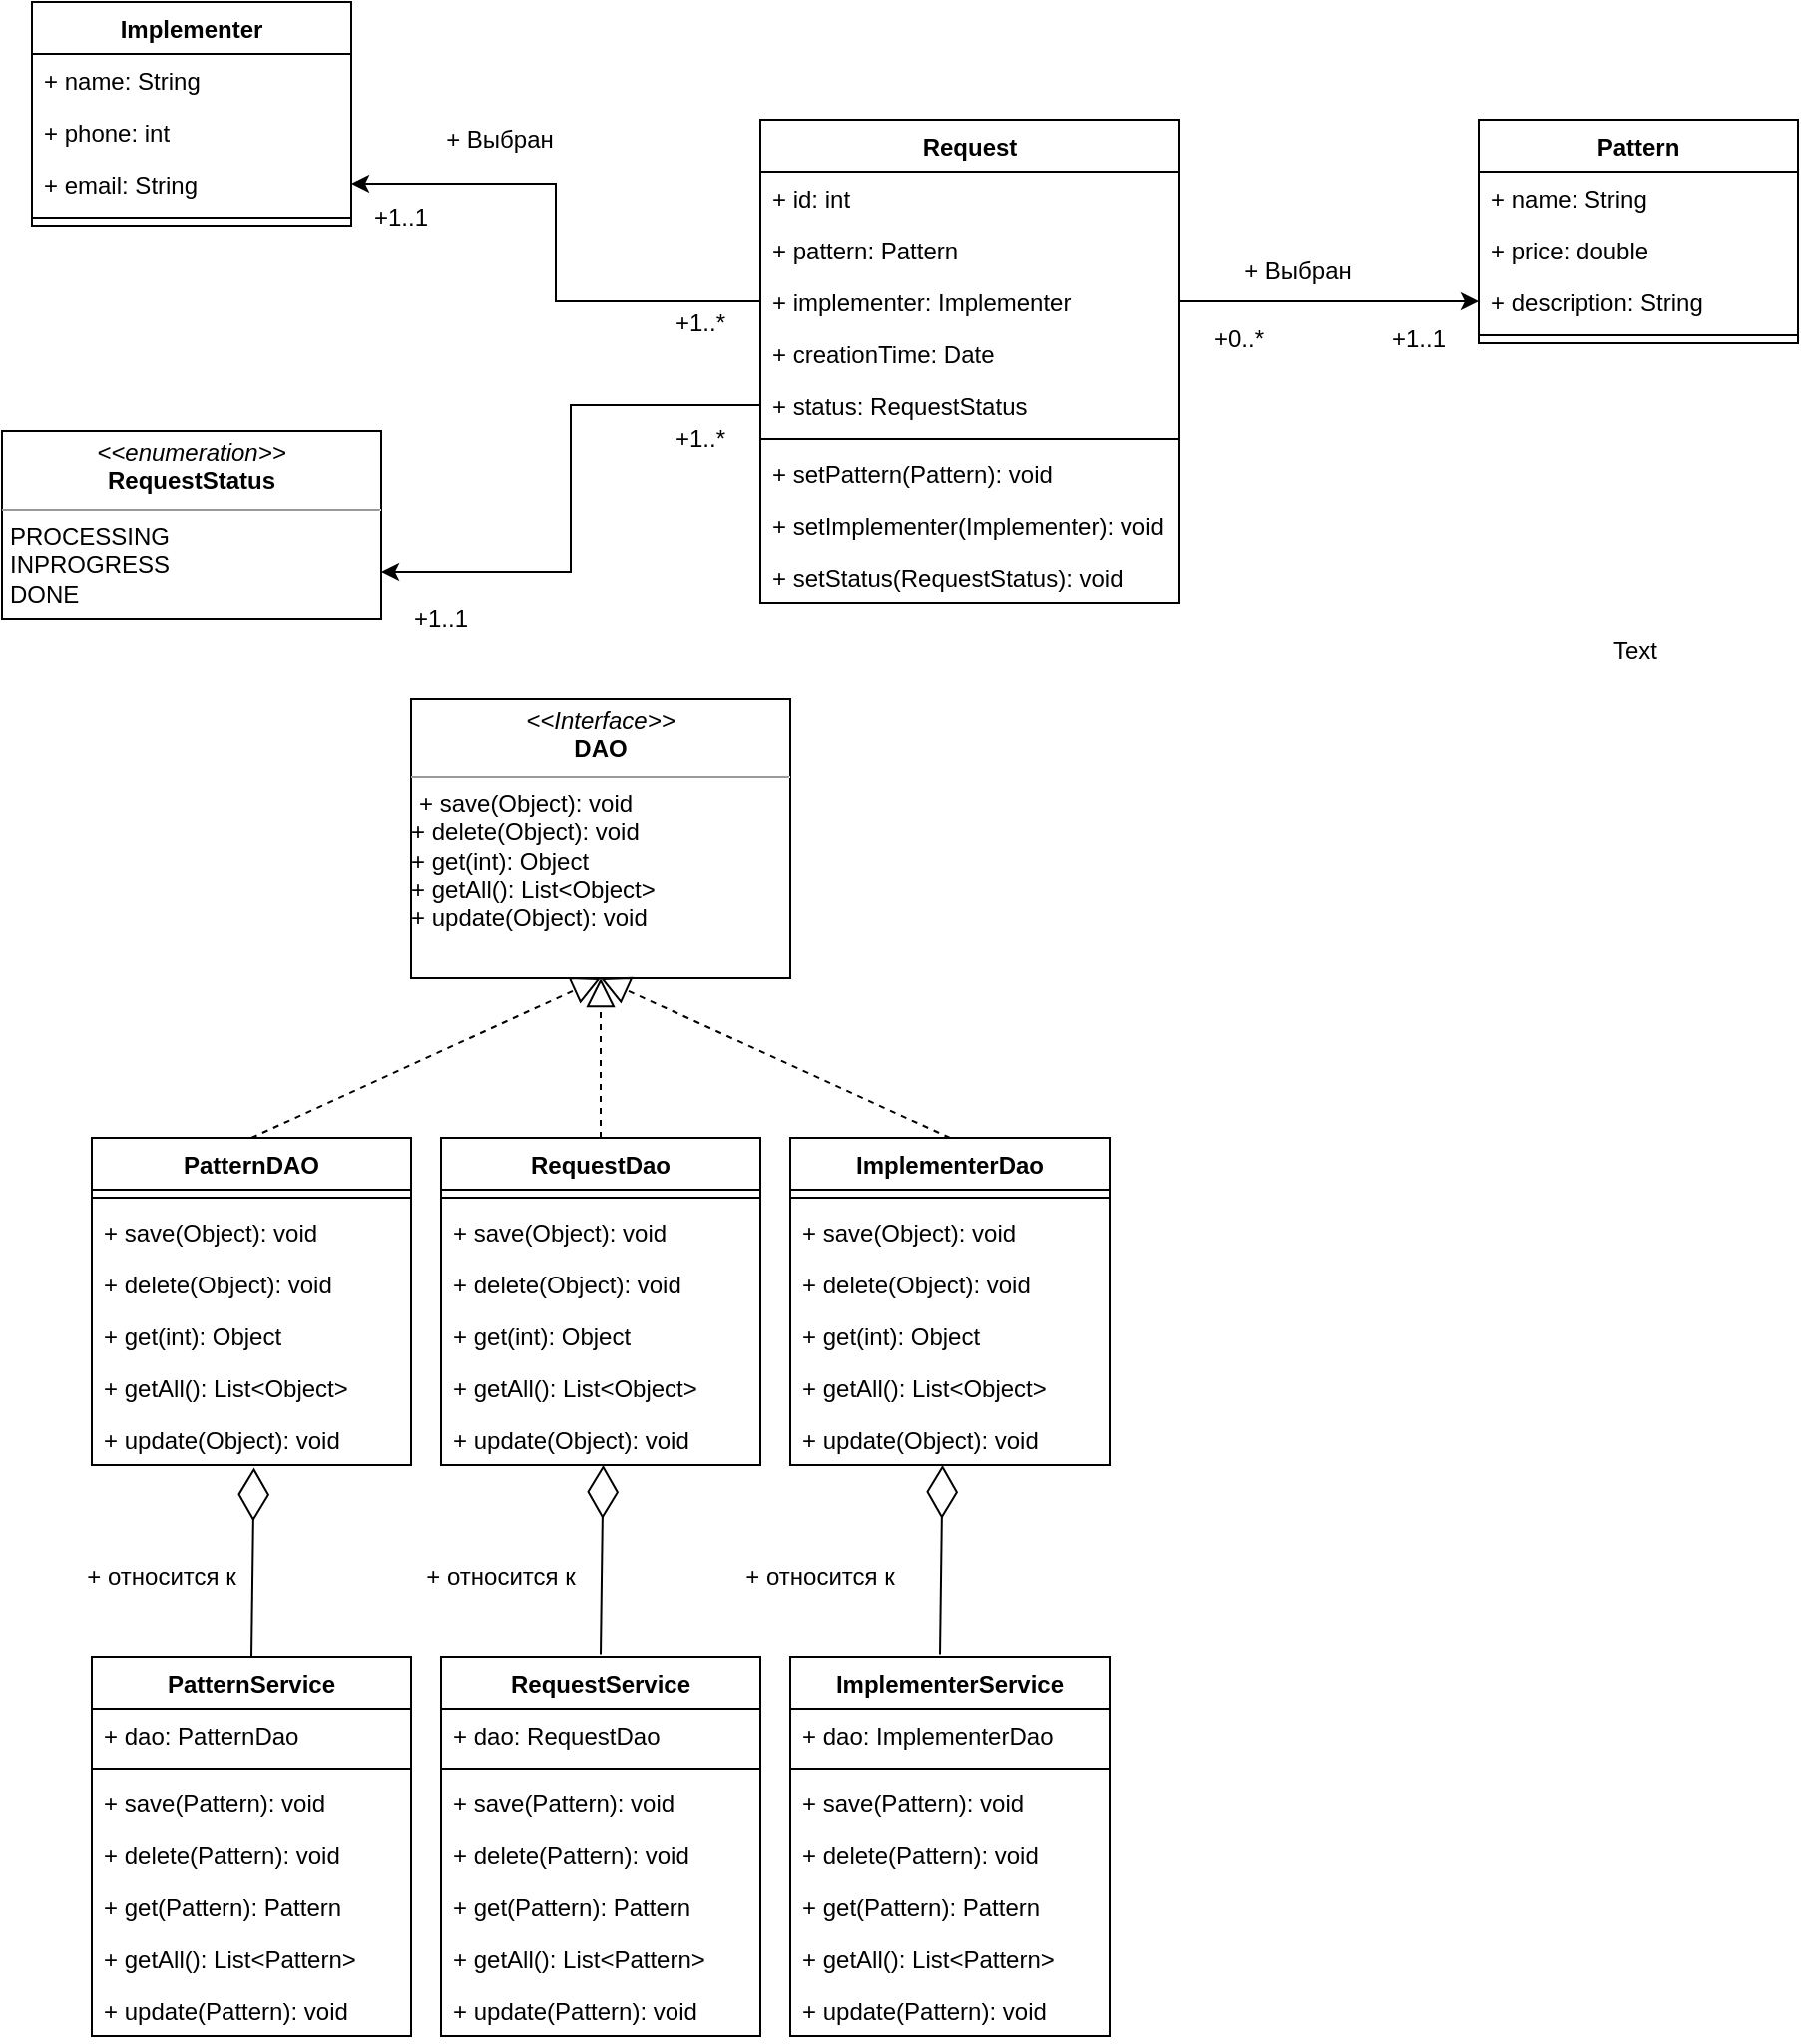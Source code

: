 <mxfile version="12.8.3" type="device"><diagram id="C5RBs43oDa-KdzZeNtuy" name="Page-1"><mxGraphModel dx="2048" dy="682" grid="1" gridSize="10" guides="1" tooltips="1" connect="1" arrows="1" fold="1" page="1" pageScale="1" pageWidth="827" pageHeight="1169" math="0" shadow="0"><root><mxCell id="WIyWlLk6GJQsqaUBKTNV-0"/><mxCell id="WIyWlLk6GJQsqaUBKTNV-1" parent="WIyWlLk6GJQsqaUBKTNV-0"/><mxCell id="nDbY7bDvV74mhcGMO3j5-4" value="Implementer" style="swimlane;fontStyle=1;align=center;verticalAlign=top;childLayout=stackLayout;horizontal=1;startSize=26;horizontalStack=0;resizeParent=1;resizeParentMax=0;resizeLast=0;collapsible=1;marginBottom=0;" vertex="1" parent="WIyWlLk6GJQsqaUBKTNV-1"><mxGeometry x="-195" y="31" width="160" height="112" as="geometry"/></mxCell><mxCell id="nDbY7bDvV74mhcGMO3j5-5" value="+ name: String" style="text;strokeColor=none;fillColor=none;align=left;verticalAlign=top;spacingLeft=4;spacingRight=4;overflow=hidden;rotatable=0;points=[[0,0.5],[1,0.5]];portConstraint=eastwest;" vertex="1" parent="nDbY7bDvV74mhcGMO3j5-4"><mxGeometry y="26" width="160" height="26" as="geometry"/></mxCell><mxCell id="nDbY7bDvV74mhcGMO3j5-25" value="+ phone: int" style="text;strokeColor=none;fillColor=none;align=left;verticalAlign=top;spacingLeft=4;spacingRight=4;overflow=hidden;rotatable=0;points=[[0,0.5],[1,0.5]];portConstraint=eastwest;" vertex="1" parent="nDbY7bDvV74mhcGMO3j5-4"><mxGeometry y="52" width="160" height="26" as="geometry"/></mxCell><mxCell id="nDbY7bDvV74mhcGMO3j5-26" value="+ email: String" style="text;strokeColor=none;fillColor=none;align=left;verticalAlign=top;spacingLeft=4;spacingRight=4;overflow=hidden;rotatable=0;points=[[0,0.5],[1,0.5]];portConstraint=eastwest;" vertex="1" parent="nDbY7bDvV74mhcGMO3j5-4"><mxGeometry y="78" width="160" height="26" as="geometry"/></mxCell><mxCell id="nDbY7bDvV74mhcGMO3j5-6" value="" style="line;strokeWidth=1;fillColor=none;align=left;verticalAlign=middle;spacingTop=-1;spacingLeft=3;spacingRight=3;rotatable=0;labelPosition=right;points=[];portConstraint=eastwest;" vertex="1" parent="nDbY7bDvV74mhcGMO3j5-4"><mxGeometry y="104" width="160" height="8" as="geometry"/></mxCell><mxCell id="nDbY7bDvV74mhcGMO3j5-9" value="Pattern" style="swimlane;fontStyle=1;align=center;verticalAlign=top;childLayout=stackLayout;horizontal=1;startSize=26;horizontalStack=0;resizeParent=1;resizeParentMax=0;resizeLast=0;collapsible=1;marginBottom=0;" vertex="1" parent="WIyWlLk6GJQsqaUBKTNV-1"><mxGeometry x="530" y="90" width="160" height="112" as="geometry"/></mxCell><mxCell id="nDbY7bDvV74mhcGMO3j5-10" value="+ name: String" style="text;strokeColor=none;fillColor=none;align=left;verticalAlign=top;spacingLeft=4;spacingRight=4;overflow=hidden;rotatable=0;points=[[0,0.5],[1,0.5]];portConstraint=eastwest;" vertex="1" parent="nDbY7bDvV74mhcGMO3j5-9"><mxGeometry y="26" width="160" height="26" as="geometry"/></mxCell><mxCell id="nDbY7bDvV74mhcGMO3j5-16" value="+ price: double" style="text;strokeColor=none;fillColor=none;align=left;verticalAlign=top;spacingLeft=4;spacingRight=4;overflow=hidden;rotatable=0;points=[[0,0.5],[1,0.5]];portConstraint=eastwest;" vertex="1" parent="nDbY7bDvV74mhcGMO3j5-9"><mxGeometry y="52" width="160" height="26" as="geometry"/></mxCell><mxCell id="nDbY7bDvV74mhcGMO3j5-17" value="+ description: String" style="text;strokeColor=none;fillColor=none;align=left;verticalAlign=top;spacingLeft=4;spacingRight=4;overflow=hidden;rotatable=0;points=[[0,0.5],[1,0.5]];portConstraint=eastwest;" vertex="1" parent="nDbY7bDvV74mhcGMO3j5-9"><mxGeometry y="78" width="160" height="26" as="geometry"/></mxCell><mxCell id="nDbY7bDvV74mhcGMO3j5-11" value="" style="line;strokeWidth=1;fillColor=none;align=left;verticalAlign=middle;spacingTop=-1;spacingLeft=3;spacingRight=3;rotatable=0;labelPosition=right;points=[];portConstraint=eastwest;" vertex="1" parent="nDbY7bDvV74mhcGMO3j5-9"><mxGeometry y="104" width="160" height="8" as="geometry"/></mxCell><mxCell id="nDbY7bDvV74mhcGMO3j5-0" value="Request" style="swimlane;fontStyle=1;align=center;verticalAlign=top;childLayout=stackLayout;horizontal=1;startSize=26;horizontalStack=0;resizeParent=1;resizeParentMax=0;resizeLast=0;collapsible=1;marginBottom=0;" vertex="1" parent="WIyWlLk6GJQsqaUBKTNV-1"><mxGeometry x="170" y="90" width="210" height="242" as="geometry"/></mxCell><mxCell id="nDbY7bDvV74mhcGMO3j5-1" value="+ id: int" style="text;strokeColor=none;fillColor=none;align=left;verticalAlign=top;spacingLeft=4;spacingRight=4;overflow=hidden;rotatable=0;points=[[0,0.5],[1,0.5]];portConstraint=eastwest;" vertex="1" parent="nDbY7bDvV74mhcGMO3j5-0"><mxGeometry y="26" width="210" height="26" as="geometry"/></mxCell><mxCell id="nDbY7bDvV74mhcGMO3j5-13" value="+ pattern: Pattern" style="text;strokeColor=none;fillColor=none;align=left;verticalAlign=top;spacingLeft=4;spacingRight=4;overflow=hidden;rotatable=0;points=[[0,0.5],[1,0.5]];portConstraint=eastwest;" vertex="1" parent="nDbY7bDvV74mhcGMO3j5-0"><mxGeometry y="52" width="210" height="26" as="geometry"/></mxCell><mxCell id="nDbY7bDvV74mhcGMO3j5-14" value="+ implementer: Implementer" style="text;strokeColor=none;fillColor=none;align=left;verticalAlign=top;spacingLeft=4;spacingRight=4;overflow=hidden;rotatable=0;points=[[0,0.5],[1,0.5]];portConstraint=eastwest;" vertex="1" parent="nDbY7bDvV74mhcGMO3j5-0"><mxGeometry y="78" width="210" height="26" as="geometry"/></mxCell><mxCell id="nDbY7bDvV74mhcGMO3j5-15" value="+ creationTime: Date" style="text;strokeColor=none;fillColor=none;align=left;verticalAlign=top;spacingLeft=4;spacingRight=4;overflow=hidden;rotatable=0;points=[[0,0.5],[1,0.5]];portConstraint=eastwest;" vertex="1" parent="nDbY7bDvV74mhcGMO3j5-0"><mxGeometry y="104" width="210" height="26" as="geometry"/></mxCell><mxCell id="nDbY7bDvV74mhcGMO3j5-31" value="+ status: RequestStatus" style="text;strokeColor=none;fillColor=none;align=left;verticalAlign=top;spacingLeft=4;spacingRight=4;overflow=hidden;rotatable=0;points=[[0,0.5],[1,0.5]];portConstraint=eastwest;" vertex="1" parent="nDbY7bDvV74mhcGMO3j5-0"><mxGeometry y="130" width="210" height="26" as="geometry"/></mxCell><mxCell id="nDbY7bDvV74mhcGMO3j5-2" value="" style="line;strokeWidth=1;fillColor=none;align=left;verticalAlign=middle;spacingTop=-1;spacingLeft=3;spacingRight=3;rotatable=0;labelPosition=right;points=[];portConstraint=eastwest;" vertex="1" parent="nDbY7bDvV74mhcGMO3j5-0"><mxGeometry y="156" width="210" height="8" as="geometry"/></mxCell><mxCell id="nDbY7bDvV74mhcGMO3j5-3" value="+ setPattern(Pattern): void" style="text;strokeColor=none;fillColor=none;align=left;verticalAlign=top;spacingLeft=4;spacingRight=4;overflow=hidden;rotatable=0;points=[[0,0.5],[1,0.5]];portConstraint=eastwest;" vertex="1" parent="nDbY7bDvV74mhcGMO3j5-0"><mxGeometry y="164" width="210" height="26" as="geometry"/></mxCell><mxCell id="nDbY7bDvV74mhcGMO3j5-27" value="+ setImplementer(Implementer): void" style="text;strokeColor=none;fillColor=none;align=left;verticalAlign=top;spacingLeft=4;spacingRight=4;overflow=hidden;rotatable=0;points=[[0,0.5],[1,0.5]];portConstraint=eastwest;" vertex="1" parent="nDbY7bDvV74mhcGMO3j5-0"><mxGeometry y="190" width="210" height="26" as="geometry"/></mxCell><mxCell id="nDbY7bDvV74mhcGMO3j5-42" value="+ setStatus(RequestStatus): void" style="text;strokeColor=none;fillColor=none;align=left;verticalAlign=top;spacingLeft=4;spacingRight=4;overflow=hidden;rotatable=0;points=[[0,0.5],[1,0.5]];portConstraint=eastwest;" vertex="1" parent="nDbY7bDvV74mhcGMO3j5-0"><mxGeometry y="216" width="210" height="26" as="geometry"/></mxCell><mxCell id="nDbY7bDvV74mhcGMO3j5-21" value="+ Выбран" style="text;html=1;strokeColor=none;fillColor=none;align=center;verticalAlign=middle;whiteSpace=wrap;rounded=0;" vertex="1" parent="WIyWlLk6GJQsqaUBKTNV-1"><mxGeometry x="410" y="156" width="59" height="20" as="geometry"/></mxCell><mxCell id="nDbY7bDvV74mhcGMO3j5-22" style="edgeStyle=orthogonalEdgeStyle;rounded=0;orthogonalLoop=1;jettySize=auto;html=1;entryX=0;entryY=0.5;entryDx=0;entryDy=0;" edge="1" parent="WIyWlLk6GJQsqaUBKTNV-1" source="nDbY7bDvV74mhcGMO3j5-14" target="nDbY7bDvV74mhcGMO3j5-17"><mxGeometry relative="1" as="geometry"/></mxCell><mxCell id="nDbY7bDvV74mhcGMO3j5-23" value="+0..*" style="text;html=1;strokeColor=none;fillColor=none;align=center;verticalAlign=middle;whiteSpace=wrap;rounded=0;" vertex="1" parent="WIyWlLk6GJQsqaUBKTNV-1"><mxGeometry x="390" y="190" width="40" height="20" as="geometry"/></mxCell><mxCell id="nDbY7bDvV74mhcGMO3j5-24" value="+1..1" style="text;html=1;strokeColor=none;fillColor=none;align=center;verticalAlign=middle;whiteSpace=wrap;rounded=0;" vertex="1" parent="WIyWlLk6GJQsqaUBKTNV-1"><mxGeometry x="-30" y="129" width="40" height="20" as="geometry"/></mxCell><mxCell id="nDbY7bDvV74mhcGMO3j5-28" style="edgeStyle=orthogonalEdgeStyle;rounded=0;orthogonalLoop=1;jettySize=auto;html=1;exitX=0;exitY=0.5;exitDx=0;exitDy=0;entryX=1;entryY=0.5;entryDx=0;entryDy=0;" edge="1" parent="WIyWlLk6GJQsqaUBKTNV-1" source="nDbY7bDvV74mhcGMO3j5-14" target="nDbY7bDvV74mhcGMO3j5-26"><mxGeometry relative="1" as="geometry"/></mxCell><mxCell id="nDbY7bDvV74mhcGMO3j5-29" value="+ Выбран" style="text;html=1;strokeColor=none;fillColor=none;align=center;verticalAlign=middle;whiteSpace=wrap;rounded=0;" vertex="1" parent="WIyWlLk6GJQsqaUBKTNV-1"><mxGeometry x="10" y="90" width="59" height="20" as="geometry"/></mxCell><mxCell id="nDbY7bDvV74mhcGMO3j5-30" value="+1..*" style="text;html=1;strokeColor=none;fillColor=none;align=center;verticalAlign=middle;whiteSpace=wrap;rounded=0;" vertex="1" parent="WIyWlLk6GJQsqaUBKTNV-1"><mxGeometry x="120" y="182" width="40" height="20" as="geometry"/></mxCell><mxCell id="nDbY7bDvV74mhcGMO3j5-36" value="&lt;p style=&quot;margin: 0px ; margin-top: 4px ; text-align: center&quot;&gt;&lt;i&gt;&amp;lt;&amp;lt;enumeration&amp;gt;&amp;gt;&lt;/i&gt;&lt;br&gt;&lt;b&gt;RequestStatus&lt;/b&gt;&lt;/p&gt;&lt;hr size=&quot;1&quot;&gt;&lt;p style=&quot;margin: 0px ; margin-left: 4px&quot;&gt;PROCESSING&lt;/p&gt;&lt;p style=&quot;margin: 0px ; margin-left: 4px&quot;&gt;INPROGRESS&lt;/p&gt;&lt;p style=&quot;margin: 0px ; margin-left: 4px&quot;&gt;DONE&lt;/p&gt;&lt;p style=&quot;margin: 0px ; margin-left: 4px&quot;&gt;&lt;br&gt;&lt;/p&gt;&lt;p style=&quot;margin: 0px ; margin-left: 4px&quot;&gt;&lt;br&gt;&lt;/p&gt;&lt;p style=&quot;margin: 0px ; margin-left: 4px&quot;&gt;&lt;br&gt;&lt;/p&gt;" style="verticalAlign=top;align=left;overflow=fill;fontSize=12;fontFamily=Helvetica;html=1;" vertex="1" parent="WIyWlLk6GJQsqaUBKTNV-1"><mxGeometry x="-210" y="246" width="190" height="94" as="geometry"/></mxCell><mxCell id="nDbY7bDvV74mhcGMO3j5-38" style="edgeStyle=orthogonalEdgeStyle;rounded=0;orthogonalLoop=1;jettySize=auto;html=1;exitX=0;exitY=0.5;exitDx=0;exitDy=0;entryX=1;entryY=0.75;entryDx=0;entryDy=0;" edge="1" parent="WIyWlLk6GJQsqaUBKTNV-1" source="nDbY7bDvV74mhcGMO3j5-31" target="nDbY7bDvV74mhcGMO3j5-36"><mxGeometry relative="1" as="geometry"/></mxCell><mxCell id="nDbY7bDvV74mhcGMO3j5-39" value="+1..*" style="text;html=1;strokeColor=none;fillColor=none;align=center;verticalAlign=middle;whiteSpace=wrap;rounded=0;" vertex="1" parent="WIyWlLk6GJQsqaUBKTNV-1"><mxGeometry x="120" y="240" width="40" height="20" as="geometry"/></mxCell><mxCell id="nDbY7bDvV74mhcGMO3j5-40" value="+1..1" style="text;html=1;strokeColor=none;fillColor=none;align=center;verticalAlign=middle;whiteSpace=wrap;rounded=0;" vertex="1" parent="WIyWlLk6GJQsqaUBKTNV-1"><mxGeometry x="-10" y="330" width="40" height="20" as="geometry"/></mxCell><mxCell id="nDbY7bDvV74mhcGMO3j5-41" value="+1..1" style="text;html=1;strokeColor=none;fillColor=none;align=center;verticalAlign=middle;whiteSpace=wrap;rounded=0;" vertex="1" parent="WIyWlLk6GJQsqaUBKTNV-1"><mxGeometry x="480" y="190" width="40" height="20" as="geometry"/></mxCell><mxCell id="nDbY7bDvV74mhcGMO3j5-55" value="Text" style="text;html=1;align=center;verticalAlign=middle;resizable=0;points=[];autosize=1;" vertex="1" parent="WIyWlLk6GJQsqaUBKTNV-1"><mxGeometry x="588" y="346" width="40" height="20" as="geometry"/></mxCell><mxCell id="nDbY7bDvV74mhcGMO3j5-68" value="RequestDao" style="swimlane;fontStyle=1;align=center;verticalAlign=top;childLayout=stackLayout;horizontal=1;startSize=26;horizontalStack=0;resizeParent=1;resizeParentMax=0;resizeLast=0;collapsible=1;marginBottom=0;" vertex="1" parent="WIyWlLk6GJQsqaUBKTNV-1"><mxGeometry x="10" y="600" width="160" height="164" as="geometry"/></mxCell><mxCell id="nDbY7bDvV74mhcGMO3j5-70" value="" style="line;strokeWidth=1;fillColor=none;align=left;verticalAlign=middle;spacingTop=-1;spacingLeft=3;spacingRight=3;rotatable=0;labelPosition=right;points=[];portConstraint=eastwest;" vertex="1" parent="nDbY7bDvV74mhcGMO3j5-68"><mxGeometry y="26" width="160" height="8" as="geometry"/></mxCell><mxCell id="nDbY7bDvV74mhcGMO3j5-71" value="+ save(Object): void&#10;" style="text;strokeColor=none;fillColor=none;align=left;verticalAlign=top;spacingLeft=4;spacingRight=4;overflow=hidden;rotatable=0;points=[[0,0.5],[1,0.5]];portConstraint=eastwest;" vertex="1" parent="nDbY7bDvV74mhcGMO3j5-68"><mxGeometry y="34" width="160" height="26" as="geometry"/></mxCell><mxCell id="nDbY7bDvV74mhcGMO3j5-72" value="+ delete(Object): void&#10;" style="text;strokeColor=none;fillColor=none;align=left;verticalAlign=top;spacingLeft=4;spacingRight=4;overflow=hidden;rotatable=0;points=[[0,0.5],[1,0.5]];portConstraint=eastwest;" vertex="1" parent="nDbY7bDvV74mhcGMO3j5-68"><mxGeometry y="60" width="160" height="26" as="geometry"/></mxCell><mxCell id="nDbY7bDvV74mhcGMO3j5-73" value="+ get(int): Object&#10;" style="text;strokeColor=none;fillColor=none;align=left;verticalAlign=top;spacingLeft=4;spacingRight=4;overflow=hidden;rotatable=0;points=[[0,0.5],[1,0.5]];portConstraint=eastwest;" vertex="1" parent="nDbY7bDvV74mhcGMO3j5-68"><mxGeometry y="86" width="160" height="26" as="geometry"/></mxCell><mxCell id="nDbY7bDvV74mhcGMO3j5-74" value="+ getAll(): List&lt;Object&gt;&#10;" style="text;strokeColor=none;fillColor=none;align=left;verticalAlign=top;spacingLeft=4;spacingRight=4;overflow=hidden;rotatable=0;points=[[0,0.5],[1,0.5]];portConstraint=eastwest;" vertex="1" parent="nDbY7bDvV74mhcGMO3j5-68"><mxGeometry y="112" width="160" height="26" as="geometry"/></mxCell><mxCell id="nDbY7bDvV74mhcGMO3j5-75" value="+ update(Object): void&#10;" style="text;strokeColor=none;fillColor=none;align=left;verticalAlign=top;spacingLeft=4;spacingRight=4;overflow=hidden;rotatable=0;points=[[0,0.5],[1,0.5]];portConstraint=eastwest;" vertex="1" parent="nDbY7bDvV74mhcGMO3j5-68"><mxGeometry y="138" width="160" height="26" as="geometry"/></mxCell><mxCell id="nDbY7bDvV74mhcGMO3j5-76" value="ImplementerDao" style="swimlane;fontStyle=1;align=center;verticalAlign=top;childLayout=stackLayout;horizontal=1;startSize=26;horizontalStack=0;resizeParent=1;resizeParentMax=0;resizeLast=0;collapsible=1;marginBottom=0;" vertex="1" parent="WIyWlLk6GJQsqaUBKTNV-1"><mxGeometry x="185" y="600" width="160" height="164" as="geometry"/></mxCell><mxCell id="nDbY7bDvV74mhcGMO3j5-77" value="" style="line;strokeWidth=1;fillColor=none;align=left;verticalAlign=middle;spacingTop=-1;spacingLeft=3;spacingRight=3;rotatable=0;labelPosition=right;points=[];portConstraint=eastwest;" vertex="1" parent="nDbY7bDvV74mhcGMO3j5-76"><mxGeometry y="26" width="160" height="8" as="geometry"/></mxCell><mxCell id="nDbY7bDvV74mhcGMO3j5-78" value="+ save(Object): void&#10;" style="text;strokeColor=none;fillColor=none;align=left;verticalAlign=top;spacingLeft=4;spacingRight=4;overflow=hidden;rotatable=0;points=[[0,0.5],[1,0.5]];portConstraint=eastwest;" vertex="1" parent="nDbY7bDvV74mhcGMO3j5-76"><mxGeometry y="34" width="160" height="26" as="geometry"/></mxCell><mxCell id="nDbY7bDvV74mhcGMO3j5-79" value="+ delete(Object): void&#10;" style="text;strokeColor=none;fillColor=none;align=left;verticalAlign=top;spacingLeft=4;spacingRight=4;overflow=hidden;rotatable=0;points=[[0,0.5],[1,0.5]];portConstraint=eastwest;" vertex="1" parent="nDbY7bDvV74mhcGMO3j5-76"><mxGeometry y="60" width="160" height="26" as="geometry"/></mxCell><mxCell id="nDbY7bDvV74mhcGMO3j5-80" value="+ get(int): Object&#10;" style="text;strokeColor=none;fillColor=none;align=left;verticalAlign=top;spacingLeft=4;spacingRight=4;overflow=hidden;rotatable=0;points=[[0,0.5],[1,0.5]];portConstraint=eastwest;" vertex="1" parent="nDbY7bDvV74mhcGMO3j5-76"><mxGeometry y="86" width="160" height="26" as="geometry"/></mxCell><mxCell id="nDbY7bDvV74mhcGMO3j5-81" value="+ getAll(): List&lt;Object&gt;&#10;" style="text;strokeColor=none;fillColor=none;align=left;verticalAlign=top;spacingLeft=4;spacingRight=4;overflow=hidden;rotatable=0;points=[[0,0.5],[1,0.5]];portConstraint=eastwest;" vertex="1" parent="nDbY7bDvV74mhcGMO3j5-76"><mxGeometry y="112" width="160" height="26" as="geometry"/></mxCell><mxCell id="nDbY7bDvV74mhcGMO3j5-82" value="+ update(Object): void&#10;" style="text;strokeColor=none;fillColor=none;align=left;verticalAlign=top;spacingLeft=4;spacingRight=4;overflow=hidden;rotatable=0;points=[[0,0.5],[1,0.5]];portConstraint=eastwest;" vertex="1" parent="nDbY7bDvV74mhcGMO3j5-76"><mxGeometry y="138" width="160" height="26" as="geometry"/></mxCell><mxCell id="nDbY7bDvV74mhcGMO3j5-83" value="" style="endArrow=block;dashed=1;endFill=0;endSize=12;html=1;exitX=0.5;exitY=0;exitDx=0;exitDy=0;entryX=0.5;entryY=1;entryDx=0;entryDy=0;" edge="1" parent="WIyWlLk6GJQsqaUBKTNV-1" source="nDbY7bDvV74mhcGMO3j5-51" target="nDbY7bDvV74mhcGMO3j5-84"><mxGeometry width="160" relative="1" as="geometry"><mxPoint x="10" y="530" as="sourcePoint"/><mxPoint x="10" y="560" as="targetPoint"/></mxGeometry></mxCell><mxCell id="nDbY7bDvV74mhcGMO3j5-84" value="&lt;p style=&quot;margin: 0px ; margin-top: 4px ; text-align: center&quot;&gt;&lt;i&gt;&amp;lt;&amp;lt;Interface&amp;gt;&amp;gt;&lt;/i&gt;&lt;br&gt;&lt;b&gt;DAO&lt;/b&gt;&lt;/p&gt;&lt;hr size=&quot;1&quot;&gt;&lt;p style=&quot;margin: 0px ; margin-left: 4px&quot;&gt;+ save(Object): void&lt;/p&gt;&lt;div style=&quot;padding: 0px ; margin: 0px&quot;&gt;+ delete(Object): void&lt;div style=&quot;padding: 0px ; margin: 0px&quot;&gt;+ get(int): Object&lt;div style=&quot;padding: 0px ; margin: 0px&quot;&gt;+ getAll(): List&amp;lt;Object&amp;gt;&lt;div style=&quot;padding: 0px ; margin: 0px&quot;&gt;+ update(Object): void&lt;div style=&quot;padding: 0px ; margin: 0px&quot;&gt;&lt;br style=&quot;padding: 0px ; margin: 0px&quot;&gt;&lt;/div&gt;&lt;/div&gt;&lt;/div&gt;&lt;/div&gt;&lt;/div&gt;" style="verticalAlign=top;align=left;overflow=fill;fontSize=12;fontFamily=Helvetica;html=1;" vertex="1" parent="WIyWlLk6GJQsqaUBKTNV-1"><mxGeometry x="-5" y="380" width="190" height="140" as="geometry"/></mxCell><mxCell id="nDbY7bDvV74mhcGMO3j5-88" value="" style="endArrow=block;dashed=1;endFill=0;endSize=12;html=1;exitX=0.5;exitY=0;exitDx=0;exitDy=0;entryX=0.5;entryY=1;entryDx=0;entryDy=0;" edge="1" parent="WIyWlLk6GJQsqaUBKTNV-1" source="nDbY7bDvV74mhcGMO3j5-68" target="nDbY7bDvV74mhcGMO3j5-84"><mxGeometry width="160" relative="1" as="geometry"><mxPoint x="-120" y="610" as="sourcePoint"/><mxPoint x="95" y="540.0" as="targetPoint"/></mxGeometry></mxCell><mxCell id="nDbY7bDvV74mhcGMO3j5-89" value="" style="endArrow=block;dashed=1;endFill=0;endSize=12;html=1;exitX=0.5;exitY=0;exitDx=0;exitDy=0;entryX=0.5;entryY=1;entryDx=0;entryDy=0;" edge="1" parent="WIyWlLk6GJQsqaUBKTNV-1" source="nDbY7bDvV74mhcGMO3j5-76" target="nDbY7bDvV74mhcGMO3j5-84"><mxGeometry width="160" relative="1" as="geometry"><mxPoint x="-110" y="620" as="sourcePoint"/><mxPoint x="105" y="550.0" as="targetPoint"/></mxGeometry></mxCell><mxCell id="nDbY7bDvV74mhcGMO3j5-90" value="PatternService" style="swimlane;fontStyle=1;align=center;verticalAlign=top;childLayout=stackLayout;horizontal=1;startSize=26;horizontalStack=0;resizeParent=1;resizeParentMax=0;resizeLast=0;collapsible=1;marginBottom=0;" vertex="1" parent="WIyWlLk6GJQsqaUBKTNV-1"><mxGeometry x="-165" y="860" width="160" height="190" as="geometry"/></mxCell><mxCell id="nDbY7bDvV74mhcGMO3j5-111" value="+ dao: PatternDao" style="text;strokeColor=none;fillColor=none;align=left;verticalAlign=top;spacingLeft=4;spacingRight=4;overflow=hidden;rotatable=0;points=[[0,0.5],[1,0.5]];portConstraint=eastwest;" vertex="1" parent="nDbY7bDvV74mhcGMO3j5-90"><mxGeometry y="26" width="160" height="26" as="geometry"/></mxCell><mxCell id="nDbY7bDvV74mhcGMO3j5-91" value="" style="line;strokeWidth=1;fillColor=none;align=left;verticalAlign=middle;spacingTop=-1;spacingLeft=3;spacingRight=3;rotatable=0;labelPosition=right;points=[];portConstraint=eastwest;" vertex="1" parent="nDbY7bDvV74mhcGMO3j5-90"><mxGeometry y="52" width="160" height="8" as="geometry"/></mxCell><mxCell id="nDbY7bDvV74mhcGMO3j5-92" value="+ save(Pattern): void&#10;" style="text;strokeColor=none;fillColor=none;align=left;verticalAlign=top;spacingLeft=4;spacingRight=4;overflow=hidden;rotatable=0;points=[[0,0.5],[1,0.5]];portConstraint=eastwest;" vertex="1" parent="nDbY7bDvV74mhcGMO3j5-90"><mxGeometry y="60" width="160" height="26" as="geometry"/></mxCell><mxCell id="nDbY7bDvV74mhcGMO3j5-93" value="+ delete(Pattern): void&#10;" style="text;strokeColor=none;fillColor=none;align=left;verticalAlign=top;spacingLeft=4;spacingRight=4;overflow=hidden;rotatable=0;points=[[0,0.5],[1,0.5]];portConstraint=eastwest;" vertex="1" parent="nDbY7bDvV74mhcGMO3j5-90"><mxGeometry y="86" width="160" height="26" as="geometry"/></mxCell><mxCell id="nDbY7bDvV74mhcGMO3j5-94" value="+ get(Pattern): Pattern&#10;" style="text;strokeColor=none;fillColor=none;align=left;verticalAlign=top;spacingLeft=4;spacingRight=4;overflow=hidden;rotatable=0;points=[[0,0.5],[1,0.5]];portConstraint=eastwest;" vertex="1" parent="nDbY7bDvV74mhcGMO3j5-90"><mxGeometry y="112" width="160" height="26" as="geometry"/></mxCell><mxCell id="nDbY7bDvV74mhcGMO3j5-95" value="+ getAll(): List&lt;Pattern&gt;&#10;" style="text;strokeColor=none;fillColor=none;align=left;verticalAlign=top;spacingLeft=4;spacingRight=4;overflow=hidden;rotatable=0;points=[[0,0.5],[1,0.5]];portConstraint=eastwest;" vertex="1" parent="nDbY7bDvV74mhcGMO3j5-90"><mxGeometry y="138" width="160" height="26" as="geometry"/></mxCell><mxCell id="nDbY7bDvV74mhcGMO3j5-96" value="+ update(Pattern): void&#10;" style="text;strokeColor=none;fillColor=none;align=left;verticalAlign=top;spacingLeft=4;spacingRight=4;overflow=hidden;rotatable=0;points=[[0,0.5],[1,0.5]];portConstraint=eastwest;" vertex="1" parent="nDbY7bDvV74mhcGMO3j5-90"><mxGeometry y="164" width="160" height="26" as="geometry"/></mxCell><mxCell id="nDbY7bDvV74mhcGMO3j5-97" value="RequestService" style="swimlane;fontStyle=1;align=center;verticalAlign=top;childLayout=stackLayout;horizontal=1;startSize=26;horizontalStack=0;resizeParent=1;resizeParentMax=0;resizeLast=0;collapsible=1;marginBottom=0;" vertex="1" parent="WIyWlLk6GJQsqaUBKTNV-1"><mxGeometry x="10" y="860" width="160" height="190" as="geometry"/></mxCell><mxCell id="nDbY7bDvV74mhcGMO3j5-112" value="+ dao: RequestDao" style="text;strokeColor=none;fillColor=none;align=left;verticalAlign=top;spacingLeft=4;spacingRight=4;overflow=hidden;rotatable=0;points=[[0,0.5],[1,0.5]];portConstraint=eastwest;" vertex="1" parent="nDbY7bDvV74mhcGMO3j5-97"><mxGeometry y="26" width="160" height="26" as="geometry"/></mxCell><mxCell id="nDbY7bDvV74mhcGMO3j5-98" value="" style="line;strokeWidth=1;fillColor=none;align=left;verticalAlign=middle;spacingTop=-1;spacingLeft=3;spacingRight=3;rotatable=0;labelPosition=right;points=[];portConstraint=eastwest;" vertex="1" parent="nDbY7bDvV74mhcGMO3j5-97"><mxGeometry y="52" width="160" height="8" as="geometry"/></mxCell><mxCell id="nDbY7bDvV74mhcGMO3j5-99" value="+ save(Pattern): void&#10;" style="text;strokeColor=none;fillColor=none;align=left;verticalAlign=top;spacingLeft=4;spacingRight=4;overflow=hidden;rotatable=0;points=[[0,0.5],[1,0.5]];portConstraint=eastwest;" vertex="1" parent="nDbY7bDvV74mhcGMO3j5-97"><mxGeometry y="60" width="160" height="26" as="geometry"/></mxCell><mxCell id="nDbY7bDvV74mhcGMO3j5-100" value="+ delete(Pattern): void&#10;" style="text;strokeColor=none;fillColor=none;align=left;verticalAlign=top;spacingLeft=4;spacingRight=4;overflow=hidden;rotatable=0;points=[[0,0.5],[1,0.5]];portConstraint=eastwest;" vertex="1" parent="nDbY7bDvV74mhcGMO3j5-97"><mxGeometry y="86" width="160" height="26" as="geometry"/></mxCell><mxCell id="nDbY7bDvV74mhcGMO3j5-101" value="+ get(Pattern): Pattern&#10;" style="text;strokeColor=none;fillColor=none;align=left;verticalAlign=top;spacingLeft=4;spacingRight=4;overflow=hidden;rotatable=0;points=[[0,0.5],[1,0.5]];portConstraint=eastwest;" vertex="1" parent="nDbY7bDvV74mhcGMO3j5-97"><mxGeometry y="112" width="160" height="26" as="geometry"/></mxCell><mxCell id="nDbY7bDvV74mhcGMO3j5-102" value="+ getAll(): List&lt;Pattern&gt;&#10;" style="text;strokeColor=none;fillColor=none;align=left;verticalAlign=top;spacingLeft=4;spacingRight=4;overflow=hidden;rotatable=0;points=[[0,0.5],[1,0.5]];portConstraint=eastwest;" vertex="1" parent="nDbY7bDvV74mhcGMO3j5-97"><mxGeometry y="138" width="160" height="26" as="geometry"/></mxCell><mxCell id="nDbY7bDvV74mhcGMO3j5-103" value="+ update(Pattern): void&#10;" style="text;strokeColor=none;fillColor=none;align=left;verticalAlign=top;spacingLeft=4;spacingRight=4;overflow=hidden;rotatable=0;points=[[0,0.5],[1,0.5]];portConstraint=eastwest;" vertex="1" parent="nDbY7bDvV74mhcGMO3j5-97"><mxGeometry y="164" width="160" height="26" as="geometry"/></mxCell><mxCell id="nDbY7bDvV74mhcGMO3j5-104" value="ImplementerService" style="swimlane;fontStyle=1;align=center;verticalAlign=top;childLayout=stackLayout;horizontal=1;startSize=26;horizontalStack=0;resizeParent=1;resizeParentMax=0;resizeLast=0;collapsible=1;marginBottom=0;" vertex="1" parent="WIyWlLk6GJQsqaUBKTNV-1"><mxGeometry x="185" y="860" width="160" height="190" as="geometry"/></mxCell><mxCell id="nDbY7bDvV74mhcGMO3j5-113" value="+ dao: ImplementerDao" style="text;strokeColor=none;fillColor=none;align=left;verticalAlign=top;spacingLeft=4;spacingRight=4;overflow=hidden;rotatable=0;points=[[0,0.5],[1,0.5]];portConstraint=eastwest;" vertex="1" parent="nDbY7bDvV74mhcGMO3j5-104"><mxGeometry y="26" width="160" height="26" as="geometry"/></mxCell><mxCell id="nDbY7bDvV74mhcGMO3j5-105" value="" style="line;strokeWidth=1;fillColor=none;align=left;verticalAlign=middle;spacingTop=-1;spacingLeft=3;spacingRight=3;rotatable=0;labelPosition=right;points=[];portConstraint=eastwest;" vertex="1" parent="nDbY7bDvV74mhcGMO3j5-104"><mxGeometry y="52" width="160" height="8" as="geometry"/></mxCell><mxCell id="nDbY7bDvV74mhcGMO3j5-106" value="+ save(Pattern): void&#10;" style="text;strokeColor=none;fillColor=none;align=left;verticalAlign=top;spacingLeft=4;spacingRight=4;overflow=hidden;rotatable=0;points=[[0,0.5],[1,0.5]];portConstraint=eastwest;" vertex="1" parent="nDbY7bDvV74mhcGMO3j5-104"><mxGeometry y="60" width="160" height="26" as="geometry"/></mxCell><mxCell id="nDbY7bDvV74mhcGMO3j5-107" value="+ delete(Pattern): void&#10;" style="text;strokeColor=none;fillColor=none;align=left;verticalAlign=top;spacingLeft=4;spacingRight=4;overflow=hidden;rotatable=0;points=[[0,0.5],[1,0.5]];portConstraint=eastwest;" vertex="1" parent="nDbY7bDvV74mhcGMO3j5-104"><mxGeometry y="86" width="160" height="26" as="geometry"/></mxCell><mxCell id="nDbY7bDvV74mhcGMO3j5-108" value="+ get(Pattern): Pattern&#10;" style="text;strokeColor=none;fillColor=none;align=left;verticalAlign=top;spacingLeft=4;spacingRight=4;overflow=hidden;rotatable=0;points=[[0,0.5],[1,0.5]];portConstraint=eastwest;" vertex="1" parent="nDbY7bDvV74mhcGMO3j5-104"><mxGeometry y="112" width="160" height="26" as="geometry"/></mxCell><mxCell id="nDbY7bDvV74mhcGMO3j5-109" value="+ getAll(): List&lt;Pattern&gt;&#10;" style="text;strokeColor=none;fillColor=none;align=left;verticalAlign=top;spacingLeft=4;spacingRight=4;overflow=hidden;rotatable=0;points=[[0,0.5],[1,0.5]];portConstraint=eastwest;" vertex="1" parent="nDbY7bDvV74mhcGMO3j5-104"><mxGeometry y="138" width="160" height="26" as="geometry"/></mxCell><mxCell id="nDbY7bDvV74mhcGMO3j5-110" value="+ update(Pattern): void&#10;" style="text;strokeColor=none;fillColor=none;align=left;verticalAlign=top;spacingLeft=4;spacingRight=4;overflow=hidden;rotatable=0;points=[[0,0.5],[1,0.5]];portConstraint=eastwest;" vertex="1" parent="nDbY7bDvV74mhcGMO3j5-104"><mxGeometry y="164" width="160" height="26" as="geometry"/></mxCell><mxCell id="nDbY7bDvV74mhcGMO3j5-51" value="PatternDAO" style="swimlane;fontStyle=1;align=center;verticalAlign=top;childLayout=stackLayout;horizontal=1;startSize=26;horizontalStack=0;resizeParent=1;resizeParentMax=0;resizeLast=0;collapsible=1;marginBottom=0;" vertex="1" parent="WIyWlLk6GJQsqaUBKTNV-1"><mxGeometry x="-165" y="600" width="160" height="164" as="geometry"/></mxCell><mxCell id="nDbY7bDvV74mhcGMO3j5-53" value="" style="line;strokeWidth=1;fillColor=none;align=left;verticalAlign=middle;spacingTop=-1;spacingLeft=3;spacingRight=3;rotatable=0;labelPosition=right;points=[];portConstraint=eastwest;" vertex="1" parent="nDbY7bDvV74mhcGMO3j5-51"><mxGeometry y="26" width="160" height="8" as="geometry"/></mxCell><mxCell id="nDbY7bDvV74mhcGMO3j5-54" value="+ save(Object): void&#10;" style="text;strokeColor=none;fillColor=none;align=left;verticalAlign=top;spacingLeft=4;spacingRight=4;overflow=hidden;rotatable=0;points=[[0,0.5],[1,0.5]];portConstraint=eastwest;" vertex="1" parent="nDbY7bDvV74mhcGMO3j5-51"><mxGeometry y="34" width="160" height="26" as="geometry"/></mxCell><mxCell id="nDbY7bDvV74mhcGMO3j5-56" value="+ delete(Object): void&#10;" style="text;strokeColor=none;fillColor=none;align=left;verticalAlign=top;spacingLeft=4;spacingRight=4;overflow=hidden;rotatable=0;points=[[0,0.5],[1,0.5]];portConstraint=eastwest;" vertex="1" parent="nDbY7bDvV74mhcGMO3j5-51"><mxGeometry y="60" width="160" height="26" as="geometry"/></mxCell><mxCell id="nDbY7bDvV74mhcGMO3j5-57" value="+ get(int): Object&#10;" style="text;strokeColor=none;fillColor=none;align=left;verticalAlign=top;spacingLeft=4;spacingRight=4;overflow=hidden;rotatable=0;points=[[0,0.5],[1,0.5]];portConstraint=eastwest;" vertex="1" parent="nDbY7bDvV74mhcGMO3j5-51"><mxGeometry y="86" width="160" height="26" as="geometry"/></mxCell><mxCell id="nDbY7bDvV74mhcGMO3j5-58" value="+ getAll(): List&lt;Object&gt;&#10;" style="text;strokeColor=none;fillColor=none;align=left;verticalAlign=top;spacingLeft=4;spacingRight=4;overflow=hidden;rotatable=0;points=[[0,0.5],[1,0.5]];portConstraint=eastwest;" vertex="1" parent="nDbY7bDvV74mhcGMO3j5-51"><mxGeometry y="112" width="160" height="26" as="geometry"/></mxCell><mxCell id="nDbY7bDvV74mhcGMO3j5-59" value="+ update(Object): void&#10;" style="text;strokeColor=none;fillColor=none;align=left;verticalAlign=top;spacingLeft=4;spacingRight=4;overflow=hidden;rotatable=0;points=[[0,0.5],[1,0.5]];portConstraint=eastwest;" vertex="1" parent="nDbY7bDvV74mhcGMO3j5-51"><mxGeometry y="138" width="160" height="26" as="geometry"/></mxCell><mxCell id="nDbY7bDvV74mhcGMO3j5-119" value="" style="endArrow=diamondThin;endFill=0;endSize=24;html=1;exitX=0.5;exitY=0;exitDx=0;exitDy=0;entryX=0.508;entryY=1.05;entryDx=0;entryDy=0;entryPerimeter=0;" edge="1" parent="WIyWlLk6GJQsqaUBKTNV-1" source="nDbY7bDvV74mhcGMO3j5-90" target="nDbY7bDvV74mhcGMO3j5-59"><mxGeometry width="160" relative="1" as="geometry"><mxPoint x="-140" y="820" as="sourcePoint"/><mxPoint x="20" y="820" as="targetPoint"/></mxGeometry></mxCell><mxCell id="nDbY7bDvV74mhcGMO3j5-122" value="" style="endArrow=diamondThin;endFill=0;endSize=24;html=1;exitX=0.5;exitY=0;exitDx=0;exitDy=0;entryX=0.508;entryY=1.05;entryDx=0;entryDy=0;entryPerimeter=0;" edge="1" parent="WIyWlLk6GJQsqaUBKTNV-1"><mxGeometry width="160" relative="1" as="geometry"><mxPoint x="90" y="858.7" as="sourcePoint"/><mxPoint x="91.28" y="764" as="targetPoint"/></mxGeometry></mxCell><mxCell id="nDbY7bDvV74mhcGMO3j5-123" value="" style="endArrow=diamondThin;endFill=0;endSize=24;html=1;exitX=0.5;exitY=0;exitDx=0;exitDy=0;entryX=0.508;entryY=1.05;entryDx=0;entryDy=0;entryPerimeter=0;" edge="1" parent="WIyWlLk6GJQsqaUBKTNV-1"><mxGeometry width="160" relative="1" as="geometry"><mxPoint x="260" y="858.7" as="sourcePoint"/><mxPoint x="261.28" y="764" as="targetPoint"/></mxGeometry></mxCell><mxCell id="nDbY7bDvV74mhcGMO3j5-124" value="+ относится к" style="text;html=1;strokeColor=none;fillColor=none;align=center;verticalAlign=middle;whiteSpace=wrap;rounded=0;" vertex="1" parent="WIyWlLk6GJQsqaUBKTNV-1"><mxGeometry x="-180" y="810" width="100" height="20" as="geometry"/></mxCell><mxCell id="nDbY7bDvV74mhcGMO3j5-125" value="+ относится к" style="text;html=1;strokeColor=none;fillColor=none;align=center;verticalAlign=middle;whiteSpace=wrap;rounded=0;" vertex="1" parent="WIyWlLk6GJQsqaUBKTNV-1"><mxGeometry x="-10.5" y="810" width="100" height="20" as="geometry"/></mxCell><mxCell id="nDbY7bDvV74mhcGMO3j5-126" value="+ относится к" style="text;html=1;strokeColor=none;fillColor=none;align=center;verticalAlign=middle;whiteSpace=wrap;rounded=0;" vertex="1" parent="WIyWlLk6GJQsqaUBKTNV-1"><mxGeometry x="150" y="810" width="100" height="20" as="geometry"/></mxCell></root></mxGraphModel></diagram></mxfile>